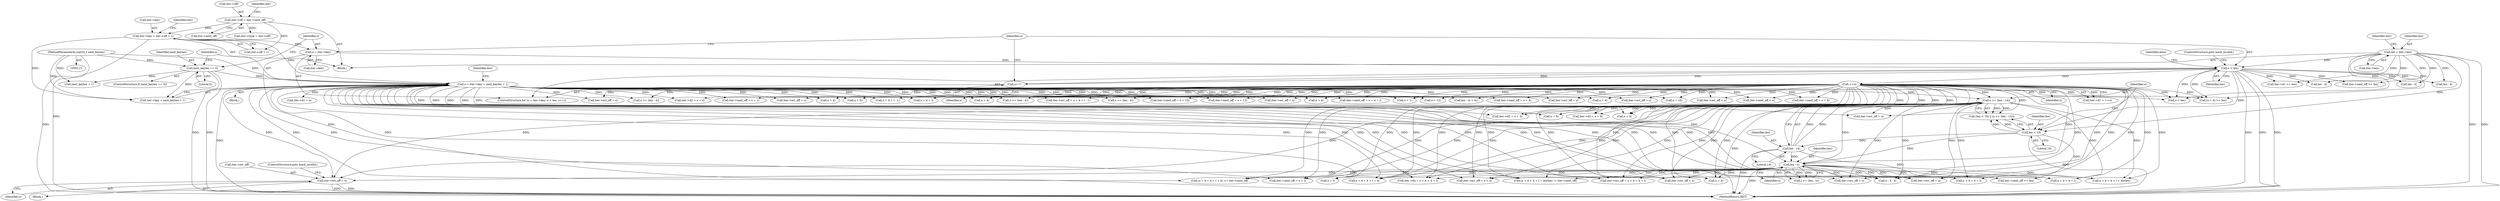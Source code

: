 digraph "0_mongo-c-driver_0d9a4d98bfdf4acd2c0138d4aaeb4e2e0934bd84@pointer" {
"1000875" [label="(Call,iter->err_off = o)"];
"1000871" [label="(Call,len - o)"];
"1000819" [label="(Call,len < 19)"];
"1000150" [label="(Call,len = iter->len)"];
"1000209" [label="(Call,o < len)"];
"1000212" [label="(Call,o++)"];
"1000204" [label="(Call,o = iter->key)"];
"1000169" [label="(Call,iter->key = iter->off + 1)"];
"1000155" [label="(Call,iter->off = iter->next_off)"];
"1000824" [label="(Call,len - 14)"];
"1000225" [label="(Call,++o)"];
"1000822" [label="(Call,o >= (len - 14))"];
"1000230" [label="(Call,o = iter->key + next_keylen + 1)"];
"1000199" [label="(Call,next_keylen == 0)"];
"1000115" [label="(MethodParameterIn,uint32_t next_keylen)"];
"1000881" [label="(Call,iter->next_off = o + l)"];
"1000173" [label="(Call,iter->off + 1)"];
"1000213" [label="(Identifier,o)"];
"1000169" [label="(Call,iter->key = iter->off + 1)"];
"1000159" [label="(Call,iter->next_off)"];
"1000716" [label="(Call,o >= (len - 4))"];
"1001026" [label="(Call,iter->next_off = o + 16)"];
"1000834" [label="(Call,iter->d2 = o + 4)"];
"1000150" [label="(Call,len = iter->len)"];
"1000156" [label="(Call,iter->off)"];
"1001050" [label="(Call,iter->err_off = o)"];
"1000162" [label="(Call,iter->type = iter->off)"];
"1000819" [label="(Call,len < 19)"];
"1000876" [label="(Call,iter->err_off)"];
"1000871" [label="(Call,len - o)"];
"1000206" [label="(Call,iter->key)"];
"1000820" [label="(Identifier,len)"];
"1000319" [label="(Call,o + 4)"];
"1000230" [label="(Call,o = iter->key + next_keylen + 1)"];
"1000940" [label="(Call,o + 4 + 4 + l + 4)"];
"1000212" [label="(Call,o++)"];
"1000879" [label="(Identifier,o)"];
"1000157" [label="(Identifier,iter)"];
"1000953" [label="(Call,iter->err_off = o + 4)"];
"1000823" [label="(Identifier,o)"];
"1000626" [label="(Call,o + 1)"];
"1000576" [label="(Call,o + 12)"];
"1000211" [label="(Identifier,len)"];
"1000317" [label="(Call,len - (o + 4))"];
"1001017" [label="(Call,iter->next_off = o + 4)"];
"1001003" [label="(Call,iter->err_off = o + 4 + 4 + l)"];
"1000199" [label="(Call,next_keylen == 0)"];
"1000323" [label="(Call,iter->err_off = o)"];
"1000280" [label="(Call,o + 4)"];
"1000226" [label="(Identifier,o)"];
"1000845" [label="(Call,o + 8)"];
"1000590" [label="(Call,iter->err_off = o)"];
"1000873" [label="(Identifier,o)"];
"1000957" [label="(Call,o + 4)"];
"1000841" [label="(Call,iter->d3 = o + 8)"];
"1001030" [label="(Call,o + 16)"];
"1000221" [label="(Call,iter->d1 = ++o)"];
"1000285" [label="(Call,iter->err_off = o)"];
"1000210" [label="(Identifier,o)"];
"1000231" [label="(Identifier,o)"];
"1000520" [label="(Call,len - 4)"];
"1001038" [label="(Call,iter->next_off = o)"];
"1000825" [label="(Identifier,len)"];
"1000265" [label="(Call,iter->next_off = o + 8)"];
"1000229" [label="(Block,)"];
"1000225" [label="(Call,++o)"];
"1000119" [label="(Block,)"];
"1000241" [label="(Identifier,iter)"];
"1000350" [label="(Call,iter->err_off = o)"];
"1000236" [label="(Call,next_keylen + 1)"];
"1000295" [label="(Call,o + 4)"];
"1000232" [label="(Call,iter->key + next_keylen + 1)"];
"1001057" [label="(Call,iter->next_off >= len)"];
"1000269" [label="(Call,o + 8)"];
"1000151" [label="(Identifier,len)"];
"1000926" [label="(Call,o - 4 - 4)"];
"1000838" [label="(Call,o + 4)"];
"1000201" [label="(Literal,0)"];
"1000932" [label="(Call,iter->err_off = o)"];
"1000822" [label="(Call,o >= (len - 14))"];
"1000376" [label="(Call,o + 4 + l - 1)"];
"1000333" [label="(Call,o + 4 + l)"];
"1000826" [label="(Literal,14)"];
"1000392" [label="(Call,len - 4)"];
"1000209" [label="(Call,o < len)"];
"1001007" [label="(Call,o + 4 + 4 + l)"];
"1000821" [label="(Literal,19)"];
"1001021" [label="(Call,o + 4)"];
"1000965" [label="(Call,o + 4 + 4 + l)"];
"1000390" [label="(Call,o >= (len - 4))"];
"1000372" [label="(Call,iter->err_off = o + 4 + l - 1)"];
"1001094" [label="(MethodReturn,RET)"];
"1000170" [label="(Call,iter->key)"];
"1000164" [label="(Identifier,iter)"];
"1000180" [label="(Identifier,iter)"];
"1000869" [label="(Call,l >= (len - o))"];
"1000205" [label="(Identifier,o)"];
"1000875" [label="(Call,iter->err_off = o)"];
"1000204" [label="(Call,o = iter->key)"];
"1000990" [label="(Call,o + 4 + 4 + l + doclen)"];
"1000939" [label="(Call,(o + 4 + 4 + l + 4) >= iter->next_off)"];
"1000572" [label="(Call,iter->next_off = o + 12)"];
"1000718" [label="(Call,len - 4)"];
"1000203" [label="(ControlStructure,for (o = iter->key; o < len; o++))"];
"1000155" [label="(Call,iter->off = iter->next_off)"];
"1000641" [label="(Call,o < len)"];
"1000874" [label="(Block,)"];
"1000152" [label="(Call,iter->len)"];
"1000198" [label="(ControlStructure,if (next_keylen == 0))"];
"1000885" [label="(Call,o + l)"];
"1000115" [label="(MethodParameterIn,uint32_t next_keylen)"];
"1000239" [label="(Call,iter->d1 = o)"];
"1000584" [label="(Call,iter->d1 >= len)"];
"1000818" [label="(Call,(len < 19) || (o >= (len - 14)))"];
"1000279" [label="(Call,(o + 4) >= len)"];
"1000329" [label="(Call,iter->next_off = o + 4 + l)"];
"1000616" [label="(Call,iter->err_off = o)"];
"1000961" [label="(Call,iter->d4 = o + 4 + 4 + l)"];
"1000989" [label="(Call,(o + 4 + 4 + l + doclen) != iter->next_off)"];
"1001063" [label="(Call,iter->err_off = o)"];
"1000828" [label="(Call,iter->err_off = o)"];
"1000200" [label="(Identifier,next_keylen)"];
"1000872" [label="(Identifier,len)"];
"1000880" [label="(ControlStructure,goto mark_invalid;)"];
"1000218" [label="(Identifier,data)"];
"1000518" [label="(Call,o >= (len - 4))"];
"1000889" [label="(Call,iter->next_off >= len)"];
"1000895" [label="(Call,iter->err_off = o)"];
"1000291" [label="(Call,iter->d2 = o + 4)"];
"1000622" [label="(Call,iter->next_off = o + 1)"];
"1000245" [label="(ControlStructure,goto mark_invalid;)"];
"1000824" [label="(Call,len - 14)"];
"1000875" -> "1000874"  [label="AST: "];
"1000875" -> "1000879"  [label="CFG: "];
"1000876" -> "1000875"  [label="AST: "];
"1000879" -> "1000875"  [label="AST: "];
"1000880" -> "1000875"  [label="CFG: "];
"1000875" -> "1001094"  [label="DDG: "];
"1000875" -> "1001094"  [label="DDG: "];
"1000871" -> "1000875"  [label="DDG: "];
"1000225" -> "1000875"  [label="DDG: "];
"1000822" -> "1000875"  [label="DDG: "];
"1000230" -> "1000875"  [label="DDG: "];
"1000871" -> "1000869"  [label="AST: "];
"1000871" -> "1000873"  [label="CFG: "];
"1000872" -> "1000871"  [label="AST: "];
"1000873" -> "1000871"  [label="AST: "];
"1000869" -> "1000871"  [label="CFG: "];
"1000871" -> "1001094"  [label="DDG: "];
"1000871" -> "1000869"  [label="DDG: "];
"1000871" -> "1000869"  [label="DDG: "];
"1000819" -> "1000871"  [label="DDG: "];
"1000824" -> "1000871"  [label="DDG: "];
"1000225" -> "1000871"  [label="DDG: "];
"1000822" -> "1000871"  [label="DDG: "];
"1000230" -> "1000871"  [label="DDG: "];
"1000871" -> "1000881"  [label="DDG: "];
"1000871" -> "1000885"  [label="DDG: "];
"1000871" -> "1000889"  [label="DDG: "];
"1000871" -> "1000895"  [label="DDG: "];
"1000871" -> "1000926"  [label="DDG: "];
"1000871" -> "1000932"  [label="DDG: "];
"1000871" -> "1000939"  [label="DDG: "];
"1000871" -> "1000940"  [label="DDG: "];
"1000871" -> "1000953"  [label="DDG: "];
"1000871" -> "1000957"  [label="DDG: "];
"1000871" -> "1000961"  [label="DDG: "];
"1000871" -> "1000965"  [label="DDG: "];
"1000871" -> "1000989"  [label="DDG: "];
"1000871" -> "1000990"  [label="DDG: "];
"1000871" -> "1001003"  [label="DDG: "];
"1000871" -> "1001007"  [label="DDG: "];
"1000871" -> "1001063"  [label="DDG: "];
"1000819" -> "1000818"  [label="AST: "];
"1000819" -> "1000821"  [label="CFG: "];
"1000820" -> "1000819"  [label="AST: "];
"1000821" -> "1000819"  [label="AST: "];
"1000823" -> "1000819"  [label="CFG: "];
"1000818" -> "1000819"  [label="CFG: "];
"1000819" -> "1001094"  [label="DDG: "];
"1000819" -> "1000818"  [label="DDG: "];
"1000819" -> "1000818"  [label="DDG: "];
"1000150" -> "1000819"  [label="DDG: "];
"1000209" -> "1000819"  [label="DDG: "];
"1000819" -> "1000824"  [label="DDG: "];
"1000819" -> "1000889"  [label="DDG: "];
"1000150" -> "1000119"  [label="AST: "];
"1000150" -> "1000152"  [label="CFG: "];
"1000151" -> "1000150"  [label="AST: "];
"1000152" -> "1000150"  [label="AST: "];
"1000157" -> "1000150"  [label="CFG: "];
"1000150" -> "1001094"  [label="DDG: "];
"1000150" -> "1001094"  [label="DDG: "];
"1000150" -> "1000209"  [label="DDG: "];
"1000150" -> "1000279"  [label="DDG: "];
"1000150" -> "1000392"  [label="DDG: "];
"1000150" -> "1000520"  [label="DDG: "];
"1000150" -> "1000584"  [label="DDG: "];
"1000150" -> "1000641"  [label="DDG: "];
"1000150" -> "1000718"  [label="DDG: "];
"1000150" -> "1001057"  [label="DDG: "];
"1000209" -> "1000203"  [label="AST: "];
"1000209" -> "1000211"  [label="CFG: "];
"1000210" -> "1000209"  [label="AST: "];
"1000211" -> "1000209"  [label="AST: "];
"1000218" -> "1000209"  [label="CFG: "];
"1000245" -> "1000209"  [label="CFG: "];
"1000209" -> "1001094"  [label="DDG: "];
"1000209" -> "1001094"  [label="DDG: "];
"1000209" -> "1001094"  [label="DDG: "];
"1000212" -> "1000209"  [label="DDG: "];
"1000204" -> "1000209"  [label="DDG: "];
"1000209" -> "1000212"  [label="DDG: "];
"1000209" -> "1000225"  [label="DDG: "];
"1000209" -> "1000279"  [label="DDG: "];
"1000209" -> "1000392"  [label="DDG: "];
"1000209" -> "1000520"  [label="DDG: "];
"1000209" -> "1000584"  [label="DDG: "];
"1000209" -> "1000641"  [label="DDG: "];
"1000209" -> "1000718"  [label="DDG: "];
"1000209" -> "1001057"  [label="DDG: "];
"1000212" -> "1000203"  [label="AST: "];
"1000212" -> "1000213"  [label="CFG: "];
"1000213" -> "1000212"  [label="AST: "];
"1000210" -> "1000212"  [label="CFG: "];
"1000204" -> "1000203"  [label="AST: "];
"1000204" -> "1000206"  [label="CFG: "];
"1000205" -> "1000204"  [label="AST: "];
"1000206" -> "1000204"  [label="AST: "];
"1000210" -> "1000204"  [label="CFG: "];
"1000204" -> "1001094"  [label="DDG: "];
"1000169" -> "1000204"  [label="DDG: "];
"1000169" -> "1000119"  [label="AST: "];
"1000169" -> "1000173"  [label="CFG: "];
"1000170" -> "1000169"  [label="AST: "];
"1000173" -> "1000169"  [label="AST: "];
"1000180" -> "1000169"  [label="CFG: "];
"1000169" -> "1001094"  [label="DDG: "];
"1000155" -> "1000169"  [label="DDG: "];
"1000169" -> "1000230"  [label="DDG: "];
"1000169" -> "1000232"  [label="DDG: "];
"1000155" -> "1000119"  [label="AST: "];
"1000155" -> "1000159"  [label="CFG: "];
"1000156" -> "1000155"  [label="AST: "];
"1000159" -> "1000155"  [label="AST: "];
"1000164" -> "1000155"  [label="CFG: "];
"1000155" -> "1000162"  [label="DDG: "];
"1000155" -> "1000173"  [label="DDG: "];
"1000824" -> "1000822"  [label="AST: "];
"1000824" -> "1000826"  [label="CFG: "];
"1000825" -> "1000824"  [label="AST: "];
"1000826" -> "1000824"  [label="AST: "];
"1000822" -> "1000824"  [label="CFG: "];
"1000824" -> "1001094"  [label="DDG: "];
"1000824" -> "1000822"  [label="DDG: "];
"1000824" -> "1000822"  [label="DDG: "];
"1000824" -> "1000889"  [label="DDG: "];
"1000225" -> "1000221"  [label="AST: "];
"1000225" -> "1000226"  [label="CFG: "];
"1000226" -> "1000225"  [label="AST: "];
"1000221" -> "1000225"  [label="CFG: "];
"1000225" -> "1000221"  [label="DDG: "];
"1000225" -> "1000265"  [label="DDG: "];
"1000225" -> "1000269"  [label="DDG: "];
"1000225" -> "1000279"  [label="DDG: "];
"1000225" -> "1000280"  [label="DDG: "];
"1000225" -> "1000285"  [label="DDG: "];
"1000225" -> "1000291"  [label="DDG: "];
"1000225" -> "1000295"  [label="DDG: "];
"1000225" -> "1000317"  [label="DDG: "];
"1000225" -> "1000319"  [label="DDG: "];
"1000225" -> "1000323"  [label="DDG: "];
"1000225" -> "1000329"  [label="DDG: "];
"1000225" -> "1000333"  [label="DDG: "];
"1000225" -> "1000350"  [label="DDG: "];
"1000225" -> "1000372"  [label="DDG: "];
"1000225" -> "1000376"  [label="DDG: "];
"1000225" -> "1000390"  [label="DDG: "];
"1000225" -> "1000518"  [label="DDG: "];
"1000225" -> "1000572"  [label="DDG: "];
"1000225" -> "1000576"  [label="DDG: "];
"1000225" -> "1000590"  [label="DDG: "];
"1000225" -> "1000616"  [label="DDG: "];
"1000225" -> "1000622"  [label="DDG: "];
"1000225" -> "1000626"  [label="DDG: "];
"1000225" -> "1000641"  [label="DDG: "];
"1000225" -> "1000716"  [label="DDG: "];
"1000225" -> "1000822"  [label="DDG: "];
"1000225" -> "1000828"  [label="DDG: "];
"1000225" -> "1000834"  [label="DDG: "];
"1000225" -> "1000838"  [label="DDG: "];
"1000225" -> "1000841"  [label="DDG: "];
"1000225" -> "1000845"  [label="DDG: "];
"1000225" -> "1000881"  [label="DDG: "];
"1000225" -> "1000885"  [label="DDG: "];
"1000225" -> "1000895"  [label="DDG: "];
"1000225" -> "1000926"  [label="DDG: "];
"1000225" -> "1000932"  [label="DDG: "];
"1000225" -> "1000939"  [label="DDG: "];
"1000225" -> "1000940"  [label="DDG: "];
"1000225" -> "1000953"  [label="DDG: "];
"1000225" -> "1000957"  [label="DDG: "];
"1000225" -> "1000961"  [label="DDG: "];
"1000225" -> "1000965"  [label="DDG: "];
"1000225" -> "1000989"  [label="DDG: "];
"1000225" -> "1000990"  [label="DDG: "];
"1000225" -> "1001003"  [label="DDG: "];
"1000225" -> "1001007"  [label="DDG: "];
"1000225" -> "1001017"  [label="DDG: "];
"1000225" -> "1001021"  [label="DDG: "];
"1000225" -> "1001026"  [label="DDG: "];
"1000225" -> "1001030"  [label="DDG: "];
"1000225" -> "1001038"  [label="DDG: "];
"1000225" -> "1001050"  [label="DDG: "];
"1000225" -> "1001063"  [label="DDG: "];
"1000822" -> "1000818"  [label="AST: "];
"1000823" -> "1000822"  [label="AST: "];
"1000818" -> "1000822"  [label="CFG: "];
"1000822" -> "1001094"  [label="DDG: "];
"1000822" -> "1000818"  [label="DDG: "];
"1000822" -> "1000818"  [label="DDG: "];
"1000230" -> "1000822"  [label="DDG: "];
"1000822" -> "1000828"  [label="DDG: "];
"1000822" -> "1000834"  [label="DDG: "];
"1000822" -> "1000838"  [label="DDG: "];
"1000822" -> "1000841"  [label="DDG: "];
"1000822" -> "1000845"  [label="DDG: "];
"1000822" -> "1000881"  [label="DDG: "];
"1000822" -> "1000885"  [label="DDG: "];
"1000822" -> "1000895"  [label="DDG: "];
"1000822" -> "1000926"  [label="DDG: "];
"1000822" -> "1000932"  [label="DDG: "];
"1000822" -> "1000939"  [label="DDG: "];
"1000822" -> "1000940"  [label="DDG: "];
"1000822" -> "1000953"  [label="DDG: "];
"1000822" -> "1000957"  [label="DDG: "];
"1000822" -> "1000961"  [label="DDG: "];
"1000822" -> "1000965"  [label="DDG: "];
"1000822" -> "1000989"  [label="DDG: "];
"1000822" -> "1000990"  [label="DDG: "];
"1000822" -> "1001003"  [label="DDG: "];
"1000822" -> "1001007"  [label="DDG: "];
"1000822" -> "1001063"  [label="DDG: "];
"1000230" -> "1000229"  [label="AST: "];
"1000230" -> "1000232"  [label="CFG: "];
"1000231" -> "1000230"  [label="AST: "];
"1000232" -> "1000230"  [label="AST: "];
"1000241" -> "1000230"  [label="CFG: "];
"1000230" -> "1001094"  [label="DDG: "];
"1000199" -> "1000230"  [label="DDG: "];
"1000115" -> "1000230"  [label="DDG: "];
"1000230" -> "1000239"  [label="DDG: "];
"1000230" -> "1000265"  [label="DDG: "];
"1000230" -> "1000269"  [label="DDG: "];
"1000230" -> "1000279"  [label="DDG: "];
"1000230" -> "1000280"  [label="DDG: "];
"1000230" -> "1000285"  [label="DDG: "];
"1000230" -> "1000291"  [label="DDG: "];
"1000230" -> "1000295"  [label="DDG: "];
"1000230" -> "1000317"  [label="DDG: "];
"1000230" -> "1000319"  [label="DDG: "];
"1000230" -> "1000323"  [label="DDG: "];
"1000230" -> "1000329"  [label="DDG: "];
"1000230" -> "1000333"  [label="DDG: "];
"1000230" -> "1000350"  [label="DDG: "];
"1000230" -> "1000372"  [label="DDG: "];
"1000230" -> "1000376"  [label="DDG: "];
"1000230" -> "1000390"  [label="DDG: "];
"1000230" -> "1000518"  [label="DDG: "];
"1000230" -> "1000572"  [label="DDG: "];
"1000230" -> "1000576"  [label="DDG: "];
"1000230" -> "1000590"  [label="DDG: "];
"1000230" -> "1000616"  [label="DDG: "];
"1000230" -> "1000622"  [label="DDG: "];
"1000230" -> "1000626"  [label="DDG: "];
"1000230" -> "1000641"  [label="DDG: "];
"1000230" -> "1000716"  [label="DDG: "];
"1000230" -> "1000828"  [label="DDG: "];
"1000230" -> "1000834"  [label="DDG: "];
"1000230" -> "1000838"  [label="DDG: "];
"1000230" -> "1000841"  [label="DDG: "];
"1000230" -> "1000845"  [label="DDG: "];
"1000230" -> "1000881"  [label="DDG: "];
"1000230" -> "1000885"  [label="DDG: "];
"1000230" -> "1000895"  [label="DDG: "];
"1000230" -> "1000926"  [label="DDG: "];
"1000230" -> "1000932"  [label="DDG: "];
"1000230" -> "1000939"  [label="DDG: "];
"1000230" -> "1000940"  [label="DDG: "];
"1000230" -> "1000953"  [label="DDG: "];
"1000230" -> "1000957"  [label="DDG: "];
"1000230" -> "1000961"  [label="DDG: "];
"1000230" -> "1000965"  [label="DDG: "];
"1000230" -> "1000989"  [label="DDG: "];
"1000230" -> "1000990"  [label="DDG: "];
"1000230" -> "1001003"  [label="DDG: "];
"1000230" -> "1001007"  [label="DDG: "];
"1000230" -> "1001017"  [label="DDG: "];
"1000230" -> "1001021"  [label="DDG: "];
"1000230" -> "1001026"  [label="DDG: "];
"1000230" -> "1001030"  [label="DDG: "];
"1000230" -> "1001038"  [label="DDG: "];
"1000230" -> "1001050"  [label="DDG: "];
"1000230" -> "1001063"  [label="DDG: "];
"1000199" -> "1000198"  [label="AST: "];
"1000199" -> "1000201"  [label="CFG: "];
"1000200" -> "1000199"  [label="AST: "];
"1000201" -> "1000199"  [label="AST: "];
"1000205" -> "1000199"  [label="CFG: "];
"1000231" -> "1000199"  [label="CFG: "];
"1000199" -> "1001094"  [label="DDG: "];
"1000199" -> "1001094"  [label="DDG: "];
"1000115" -> "1000199"  [label="DDG: "];
"1000199" -> "1000232"  [label="DDG: "];
"1000199" -> "1000236"  [label="DDG: "];
"1000115" -> "1000113"  [label="AST: "];
"1000115" -> "1001094"  [label="DDG: "];
"1000115" -> "1000232"  [label="DDG: "];
"1000115" -> "1000236"  [label="DDG: "];
}
